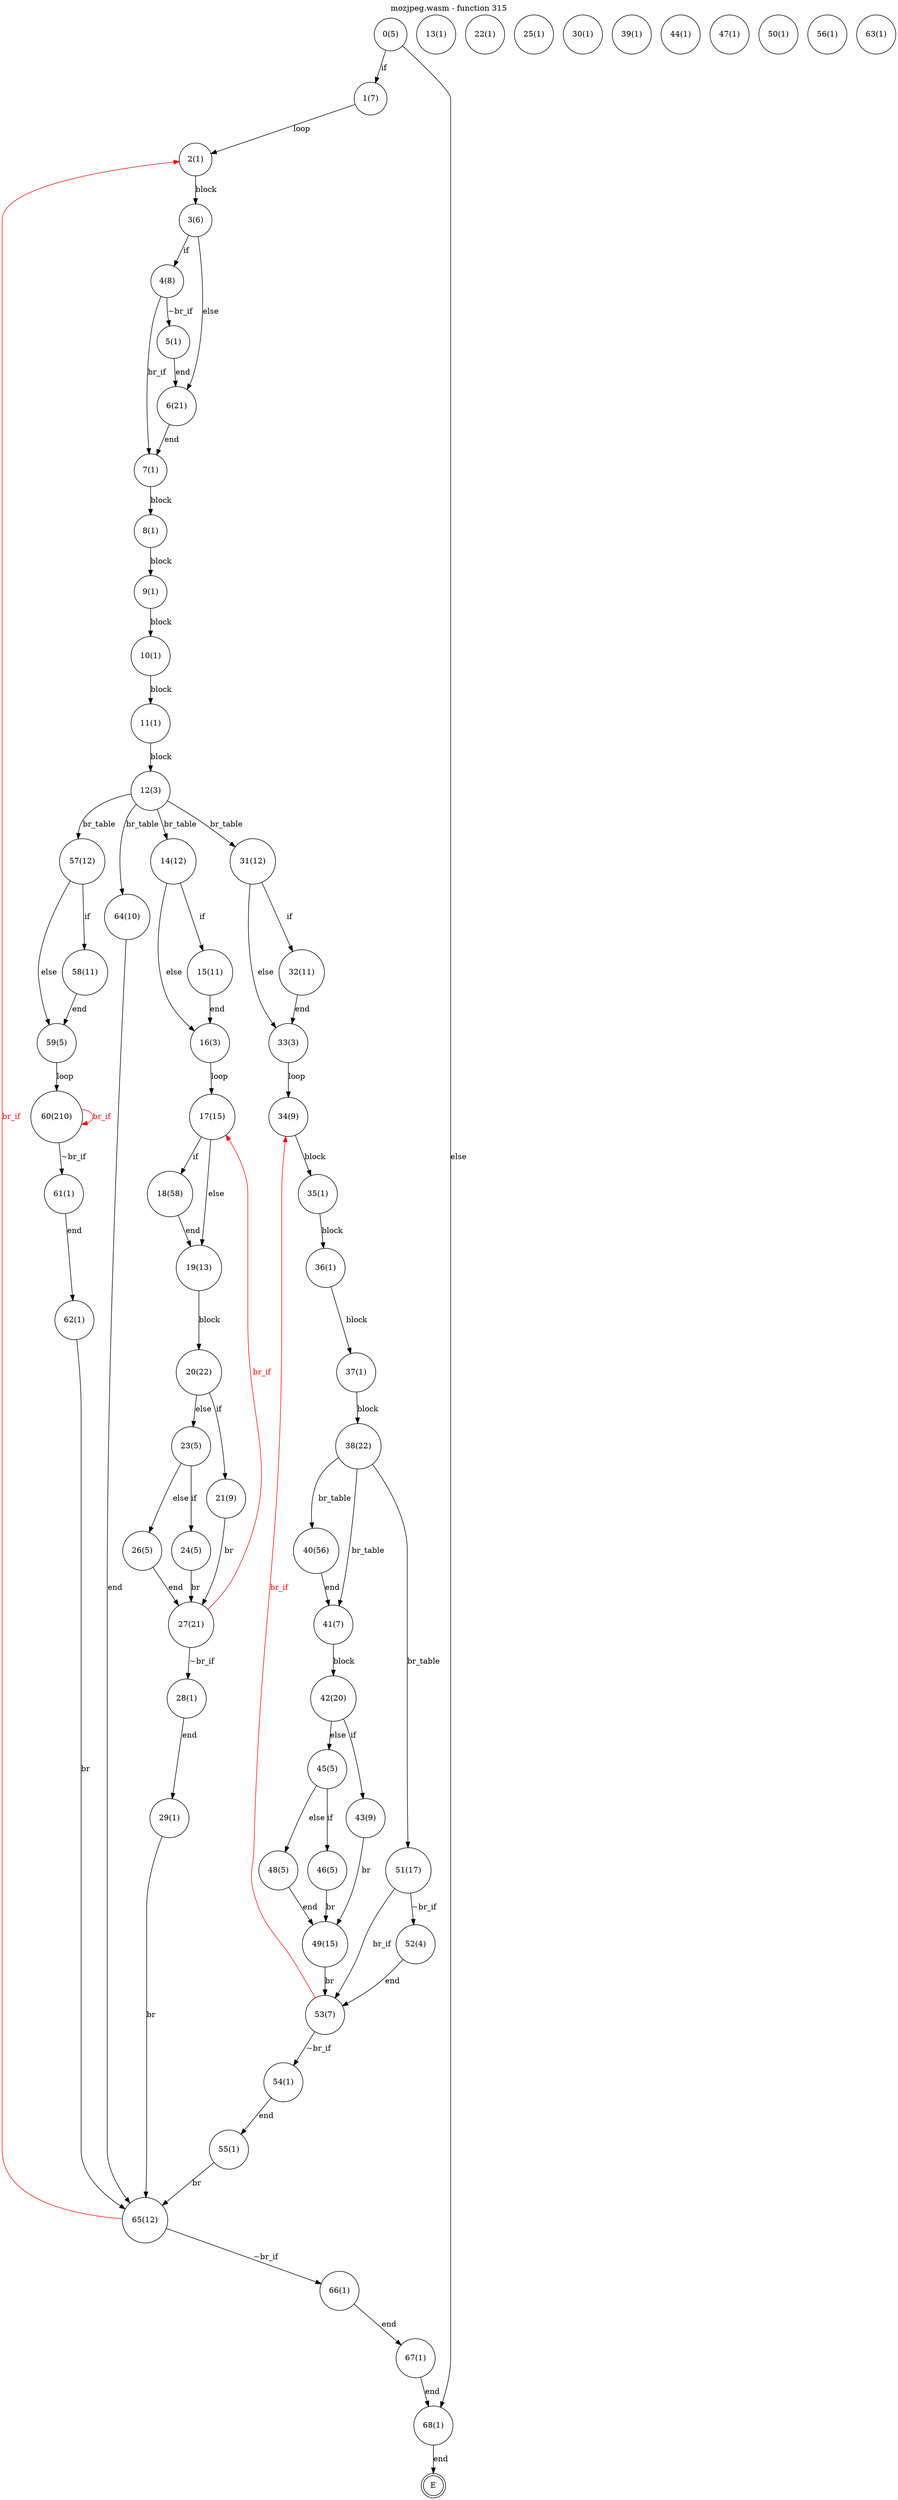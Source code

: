 digraph finite_state_machine {
    label = "mozjpeg.wasm - function 315"
    labelloc =  t
    labelfontsize = 16
    labelfontcolor = black
    labelfontname = "Helvetica"
    node [shape = doublecircle]; E ;
node [shape=circle, fontcolor=black, style="", label="0(5)"]0
node [shape=circle, fontcolor=black, style="", label="1(7)"]1
node [shape=circle, fontcolor=black, style="", label="2(1)"]2
node [shape=circle, fontcolor=black, style="", label="3(6)"]3
node [shape=circle, fontcolor=black, style="", label="4(8)"]4
node [shape=circle, fontcolor=black, style="", label="5(1)"]5
node [shape=circle, fontcolor=black, style="", label="6(21)"]6
node [shape=circle, fontcolor=black, style="", label="7(1)"]7
node [shape=circle, fontcolor=black, style="", label="8(1)"]8
node [shape=circle, fontcolor=black, style="", label="9(1)"]9
node [shape=circle, fontcolor=black, style="", label="10(1)"]10
node [shape=circle, fontcolor=black, style="", label="11(1)"]11
node [shape=circle, fontcolor=black, style="", label="12(3)"]12
node [shape=circle, fontcolor=black, style="", label="13(1)"]13
node [shape=circle, fontcolor=black, style="", label="14(12)"]14
node [shape=circle, fontcolor=black, style="", label="15(11)"]15
node [shape=circle, fontcolor=black, style="", label="16(3)"]16
node [shape=circle, fontcolor=black, style="", label="17(15)"]17
node [shape=circle, fontcolor=black, style="", label="18(58)"]18
node [shape=circle, fontcolor=black, style="", label="19(13)"]19
node [shape=circle, fontcolor=black, style="", label="20(22)"]20
node [shape=circle, fontcolor=black, style="", label="21(9)"]21
node [shape=circle, fontcolor=black, style="", label="22(1)"]22
node [shape=circle, fontcolor=black, style="", label="23(5)"]23
node [shape=circle, fontcolor=black, style="", label="24(5)"]24
node [shape=circle, fontcolor=black, style="", label="25(1)"]25
node [shape=circle, fontcolor=black, style="", label="26(5)"]26
node [shape=circle, fontcolor=black, style="", label="27(21)"]27
node [shape=circle, fontcolor=black, style="", label="28(1)"]28
node [shape=circle, fontcolor=black, style="", label="29(1)"]29
node [shape=circle, fontcolor=black, style="", label="30(1)"]30
node [shape=circle, fontcolor=black, style="", label="31(12)"]31
node [shape=circle, fontcolor=black, style="", label="32(11)"]32
node [shape=circle, fontcolor=black, style="", label="33(3)"]33
node [shape=circle, fontcolor=black, style="", label="34(9)"]34
node [shape=circle, fontcolor=black, style="", label="35(1)"]35
node [shape=circle, fontcolor=black, style="", label="36(1)"]36
node [shape=circle, fontcolor=black, style="", label="37(1)"]37
node [shape=circle, fontcolor=black, style="", label="38(22)"]38
node [shape=circle, fontcolor=black, style="", label="39(1)"]39
node [shape=circle, fontcolor=black, style="", label="40(56)"]40
node [shape=circle, fontcolor=black, style="", label="41(7)"]41
node [shape=circle, fontcolor=black, style="", label="42(20)"]42
node [shape=circle, fontcolor=black, style="", label="43(9)"]43
node [shape=circle, fontcolor=black, style="", label="44(1)"]44
node [shape=circle, fontcolor=black, style="", label="45(5)"]45
node [shape=circle, fontcolor=black, style="", label="46(5)"]46
node [shape=circle, fontcolor=black, style="", label="47(1)"]47
node [shape=circle, fontcolor=black, style="", label="48(5)"]48
node [shape=circle, fontcolor=black, style="", label="49(15)"]49
node [shape=circle, fontcolor=black, style="", label="50(1)"]50
node [shape=circle, fontcolor=black, style="", label="51(17)"]51
node [shape=circle, fontcolor=black, style="", label="52(4)"]52
node [shape=circle, fontcolor=black, style="", label="53(7)"]53
node [shape=circle, fontcolor=black, style="", label="54(1)"]54
node [shape=circle, fontcolor=black, style="", label="55(1)"]55
node [shape=circle, fontcolor=black, style="", label="56(1)"]56
node [shape=circle, fontcolor=black, style="", label="57(12)"]57
node [shape=circle, fontcolor=black, style="", label="58(11)"]58
node [shape=circle, fontcolor=black, style="", label="59(5)"]59
node [shape=circle, fontcolor=black, style="", label="60(210)"]60
node [shape=circle, fontcolor=black, style="", label="61(1)"]61
node [shape=circle, fontcolor=black, style="", label="62(1)"]62
node [shape=circle, fontcolor=black, style="", label="63(1)"]63
node [shape=circle, fontcolor=black, style="", label="64(10)"]64
node [shape=circle, fontcolor=black, style="", label="65(12)"]65
node [shape=circle, fontcolor=black, style="", label="66(1)"]66
node [shape=circle, fontcolor=black, style="", label="67(1)"]67
node [shape=circle, fontcolor=black, style="", label="68(1)"]68
node [shape=circle, fontcolor=black, style="", label="E"]E
    0 -> 1[label="if"];
    0 -> 68[label="else"];
    1 -> 2[label="loop"];
    2 -> 3[label="block"];
    3 -> 4[label="if"];
    3 -> 6[label="else"];
    4 -> 5[label="~br_if"];
    4 -> 7[label="br_if"];
    5 -> 6[label="end"];
    6 -> 7[label="end"];
    7 -> 8[label="block"];
    8 -> 9[label="block"];
    9 -> 10[label="block"];
    10 -> 11[label="block"];
    11 -> 12[label="block"];
    12 -> 14[label="br_table"];
    12 -> 31[label="br_table"];
    12 -> 57[label="br_table"];
    12 -> 64[label="br_table"];
    14 -> 15[label="if"];
    14 -> 16[label="else"];
    15 -> 16[label="end"];
    16 -> 17[label="loop"];
    17 -> 18[label="if"];
    17 -> 19[label="else"];
    18 -> 19[label="end"];
    19 -> 20[label="block"];
    20 -> 21[label="if"];
    20 -> 23[label="else"];
    21 -> 27[label="br"];
    23 -> 24[label="if"];
    23 -> 26[label="else"];
    24 -> 27[label="br"];
    26 -> 27[label="end"];
    27 -> 28[label="~br_if"];
    27 -> 17[color="red" fontcolor="red" label="br_if"];
    28 -> 29[label="end"];
    29 -> 65[label="br"];
    31 -> 32[label="if"];
    31 -> 33[label="else"];
    32 -> 33[label="end"];
    33 -> 34[label="loop"];
    34 -> 35[label="block"];
    35 -> 36[label="block"];
    36 -> 37[label="block"];
    37 -> 38[label="block"];
    38 -> 41[label="br_table"];
    38 -> 51[label="br_table"];
    38 -> 40[label="br_table"];
    40 -> 41[label="end"];
    41 -> 42[label="block"];
    42 -> 43[label="if"];
    42 -> 45[label="else"];
    43 -> 49[label="br"];
    45 -> 46[label="if"];
    45 -> 48[label="else"];
    46 -> 49[label="br"];
    48 -> 49[label="end"];
    49 -> 53[label="br"];
    51 -> 52[label="~br_if"];
    51 -> 53[label="br_if"];
    52 -> 53[label="end"];
    53 -> 54[label="~br_if"];
    53 -> 34[color="red" fontcolor="red" label="br_if"];
    54 -> 55[label="end"];
    55 -> 65[label="br"];
    57 -> 58[label="if"];
    57 -> 59[label="else"];
    58 -> 59[label="end"];
    59 -> 60[label="loop"];
    60 -> 61[label="~br_if"];
    60 -> 60[color="red" fontcolor="red" label="br_if"];
    61 -> 62[label="end"];
    62 -> 65[label="br"];
    64 -> 65[label="end"];
    65 -> 66[label="~br_if"];
    65 -> 2[color="red" fontcolor="red" label="br_if"];
    66 -> 67[label="end"];
    67 -> 68[label="end"];
    68 -> E[label="end"];
}
